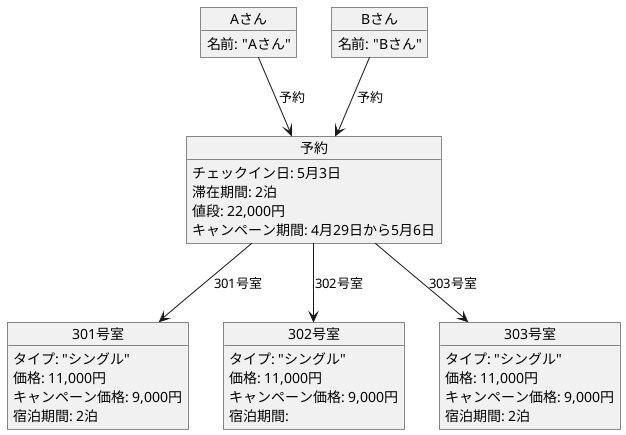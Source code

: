 @startuml
object "Aさん" as A {
  名前: "Aさん"
}

object "Bさん" as B {
  名前: "Bさん"
}

object "301号室" as Room301 {
  タイプ: "シングル"
  価格: 11,000円
  キャンペーン価格: 9,000円
  宿泊期間: 2泊
}

object "302号室" as Room302 {
  タイプ: "シングル"
  価格: 11,000円
  キャンペーン価格: 9,000円
  宿泊期間:
}

object "303号室" as Room303 {
  タイプ: "シングル"
  価格: 11,000円
  キャンペーン価格: 9,000円
  宿泊期間: 2泊
}

object "予約" as Reservation {
  チェックイン日: 5月3日
  滞在期間: 2泊
  値段: 22,000円
  キャンペーン期間: 4月29日から5月6日
}

A --> Reservation: 予約
B --> Reservation: 予約
Reservation --> Room301: 301号室
Reservation --> Room302: 302号室
Reservation --> Room303: 303号室
@enduml
